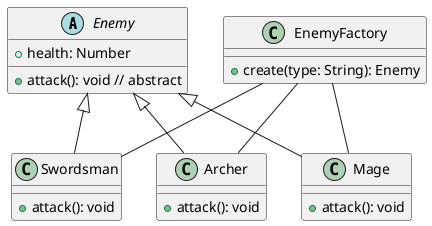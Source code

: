 @startuml

abstract class Enemy {
    +health: Number
    +attack(): void // abstract
}

class Swordsman extends Enemy {
    +attack(): void
}

class Archer extends Enemy {
    +attack(): void
}

class Mage extends Enemy {
    +attack(): void
}

class EnemyFactory {
    +create(type: String): Enemy
}

EnemyFactory -- Swordsman
EnemyFactory -- Archer
EnemyFactory -- Mage

@enduml